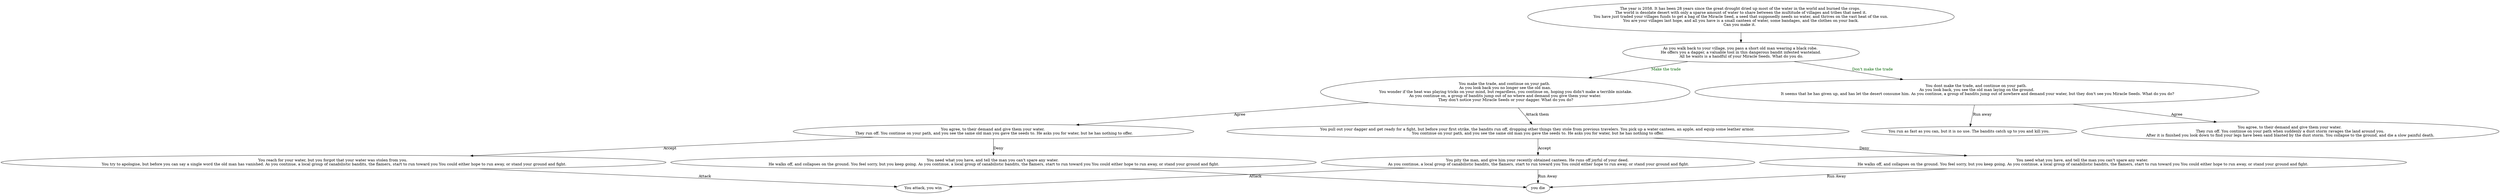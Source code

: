 digraph simple_map {

A [label="The year is 2058. It has been 28 years since the great drought dried up most of the water in the world and burned the crops. \n The world is desolate desert with only a sparse amount of water to share between the multitude of villages and tribes that need it. \n You have just traded your villages funds to get a bag of the Miracle Seed, a seed that supposedly needs no water, and thrives on the vast heat of the sun. \n You are your villages last hope, and all you have is a small canteen of water, some bandages, and the clothes on your back. \n Can you make it.   "]     // node B 
B [label="As you walk back to your village, you pass a short old man wearing a black robe. \n He offers you a dagger, a valuable tool in this dangerous bandit infested wasteland. \n All he wants is a handful of your Miracle Seeds. What do you do."]  // node E
C [label="You make the trade, and continue on your path. \n As you look back you no longer see the old man. \n  You wonder if the heat was playing tricks on your mind, but regardless, you continue on, hoping you didn't make a terrible mistake. \n As you continue on, a group of bandits jump out of no where and demand you give them your water. \n They don't notice your Miracle Seeds or your dagger. What do you do?"]
D [label="You dont make the trade, and continue on your path. \n As you look back, you see the old man laying on the ground. \n It seems that he has given up, and has let the desert consume him. As you continue, a group of bandits jump out of nowhere and demand your water, but they don't see you Miracle Seeds. What do you do?\n  "]
E [label="You pull out your dagger and get ready for a fight, but before your first strike, the bandits run off, dropping other things they stole from previous travelers. You pick up a water canteen, an apple, and equip some leather armor. \n You continue on your path, and you see the same old man you gave the seeds to. He asks you for water, but he has nothing to offer. "]
F [label="You agree, to their demand and give them your water. \n They run off. You continue on your path, and you see the same old man you gave the seeds to. He asks you for water, but he has nothing to offer." ]
G [label="You run as fast as you can, but it is no use. The bandits catch up to you and kill you."]
H [label="You agree, to their demand and give them your water. \n They run off. You continue on your path when suddenly a dust storm ravages the land around you. \n After it is finished you look down to find your legs have been sand blasted by the dust storm. You collapse to the ground, and die a slow painful death. "]
I [label="You pity the man, and give him your recently obtained canteen. He runs off joyful of your deed. \n As you continue, a local group of canabilistic bandits, the flamers, start to run toward you You could either hope to run away, or stand your ground and fight."]
J [label="You need what you have, and tell the man you can't spare any water. \n He walks off, and collapses on the ground. You feel sorry, but you keep going. As you continue, a local group of canabilistic bandits, the flamers, start to run toward you You could either hope to run away, or stand your ground and fight. "]
K [label="You need what you have, and tell the man you can't spare any water. \n He walks off, and collapses on the ground. You feel sorry, but you keep going. As you continue, a local group of canabilistic bandits, the flamers, start to run toward you You could either hope to run away, or stand your ground and fight."]
L [label="You reach for your water, but you forgot that your water was stolen from you. \n You try to apologise, but before you can say a single word the old man has vanished. As you continue, a local group of canabilistic bandits, the flamers, start to run toward you You could either hope to run away, or stand your ground and fight."]
M [label="You attack, you win"]
N [label="you die"]

A -> B [label="", fontcolor=darkgreen ]
B -> C [label="Make the trade", fontcolor=darkgreen ]
B -> D [label="Don't make the trade" fontcolor=darkgreen ]
C -> E [label="Attack them"]
C -> F [label="Agree"]
D -> G [label="Run away"]
D -> H [label="Agree"]
E -> I [label="Accept"]
E -> J [label="Deny"]
F -> K [label="Deny"]
F -> L [label="Accept"]
I -> M [label="Attack"]
I -> N [label="Run Away"]
K -> N 
J -> N [label="Run Away"]
L -> M [label="Attack"]
}